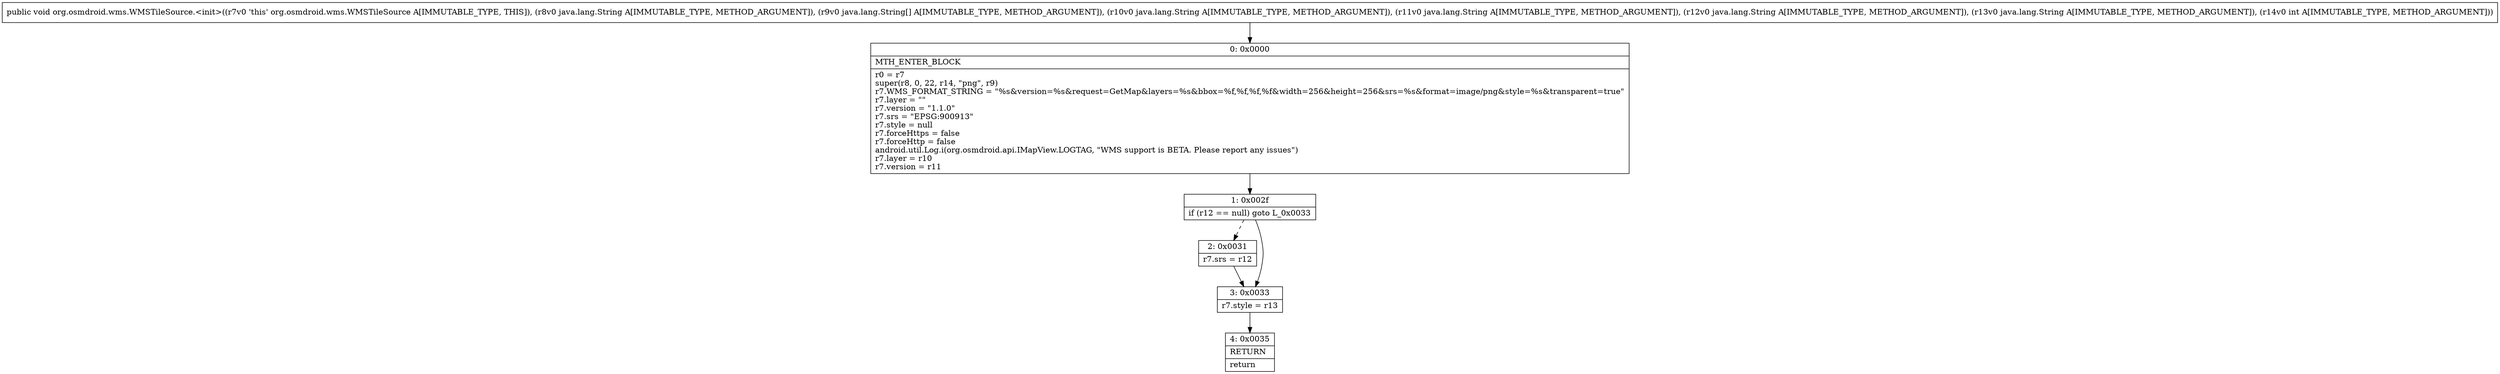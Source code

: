 digraph "CFG fororg.osmdroid.wms.WMSTileSource.\<init\>(Ljava\/lang\/String;[Ljava\/lang\/String;Ljava\/lang\/String;Ljava\/lang\/String;Ljava\/lang\/String;Ljava\/lang\/String;I)V" {
Node_0 [shape=record,label="{0\:\ 0x0000|MTH_ENTER_BLOCK\l|r0 = r7\lsuper(r8, 0, 22, r14, \"png\", r9)\lr7.WMS_FORMAT_STRING = \"%s&version=%s&request=GetMap&layers=%s&bbox=%f,%f,%f,%f&width=256&height=256&srs=%s&format=image\/png&style=%s&transparent=true\"\lr7.layer = \"\"\lr7.version = \"1.1.0\"\lr7.srs = \"EPSG:900913\"\lr7.style = null\lr7.forceHttps = false\lr7.forceHttp = false\landroid.util.Log.i(org.osmdroid.api.IMapView.LOGTAG, \"WMS support is BETA. Please report any issues\")\lr7.layer = r10\lr7.version = r11\l}"];
Node_1 [shape=record,label="{1\:\ 0x002f|if (r12 == null) goto L_0x0033\l}"];
Node_2 [shape=record,label="{2\:\ 0x0031|r7.srs = r12\l}"];
Node_3 [shape=record,label="{3\:\ 0x0033|r7.style = r13\l}"];
Node_4 [shape=record,label="{4\:\ 0x0035|RETURN\l|return\l}"];
MethodNode[shape=record,label="{public void org.osmdroid.wms.WMSTileSource.\<init\>((r7v0 'this' org.osmdroid.wms.WMSTileSource A[IMMUTABLE_TYPE, THIS]), (r8v0 java.lang.String A[IMMUTABLE_TYPE, METHOD_ARGUMENT]), (r9v0 java.lang.String[] A[IMMUTABLE_TYPE, METHOD_ARGUMENT]), (r10v0 java.lang.String A[IMMUTABLE_TYPE, METHOD_ARGUMENT]), (r11v0 java.lang.String A[IMMUTABLE_TYPE, METHOD_ARGUMENT]), (r12v0 java.lang.String A[IMMUTABLE_TYPE, METHOD_ARGUMENT]), (r13v0 java.lang.String A[IMMUTABLE_TYPE, METHOD_ARGUMENT]), (r14v0 int A[IMMUTABLE_TYPE, METHOD_ARGUMENT])) }"];
MethodNode -> Node_0;
Node_0 -> Node_1;
Node_1 -> Node_2[style=dashed];
Node_1 -> Node_3;
Node_2 -> Node_3;
Node_3 -> Node_4;
}

